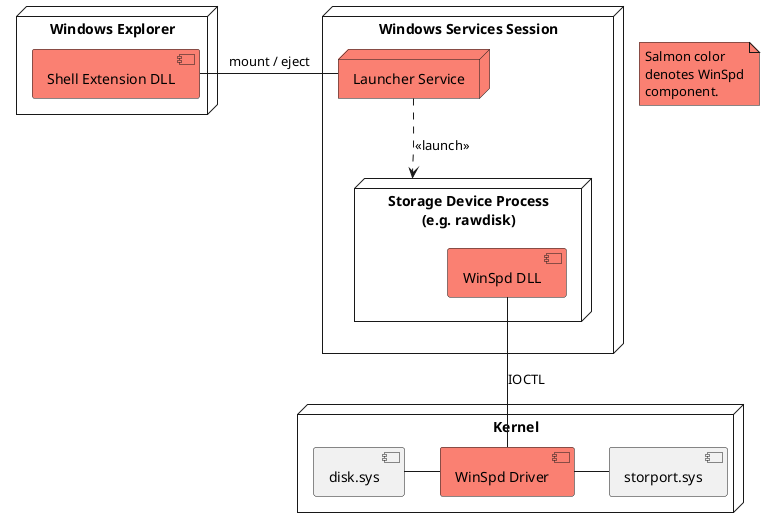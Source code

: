 @startuml
skinparam componentStyle uml2

node "Windows Explorer" as explorer {
    component "Shell Extension DLL" as shellex #Salmon
}

node "Windows Services Session" as svc {
        node "Launcher Service" as launcher #Salmon
        node "Storage Device Process\n(e.g. rawdisk)" as stgdev {
            component "WinSpd DLL" as dll #Salmon
        }
        launcher ..> stgdev: <<launch>>
}

shellex - launcher: "   mount / eject   "

node Kernel as kernel {
    component "disk.sys" as disk
    component "WinSpd Driver" as drv #Salmon
    component "storport.sys" as storport
    disk - drv
    drv - storport
}

dll -- drv: IOCTL

note "Salmon color\ndenotes WinSpd\ncomponent." as n1 #Salmon

@enduml
